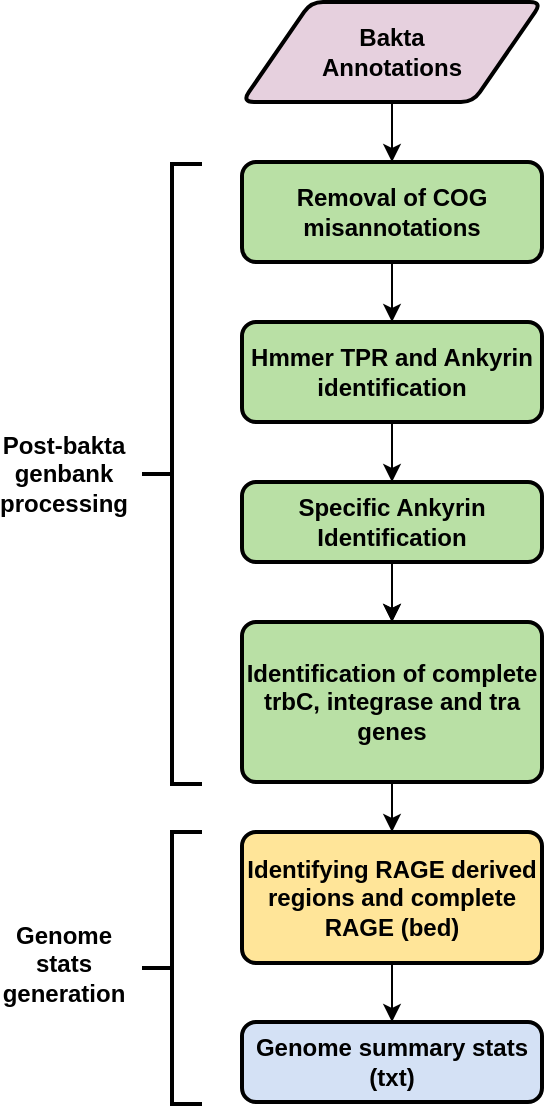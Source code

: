 <mxfile version="24.5.2" type="device">
  <diagram id="C5RBs43oDa-KdzZeNtuy" name="Page-1">
    <mxGraphModel dx="1134" dy="589" grid="1" gridSize="10" guides="1" tooltips="1" connect="1" arrows="1" fold="1" page="1" pageScale="1" pageWidth="827" pageHeight="1169" math="0" shadow="0">
      <root>
        <mxCell id="WIyWlLk6GJQsqaUBKTNV-0" />
        <mxCell id="WIyWlLk6GJQsqaUBKTNV-1" parent="WIyWlLk6GJQsqaUBKTNV-0" />
        <mxCell id="vfQhy-UZWvMGp9718YqG-2" style="edgeStyle=orthogonalEdgeStyle;rounded=0;orthogonalLoop=1;jettySize=auto;html=1;entryX=0.5;entryY=0;entryDx=0;entryDy=0;" edge="1" parent="WIyWlLk6GJQsqaUBKTNV-1" source="vfQhy-UZWvMGp9718YqG-0" target="vfQhy-UZWvMGp9718YqG-1">
          <mxGeometry relative="1" as="geometry" />
        </mxCell>
        <mxCell id="vfQhy-UZWvMGp9718YqG-0" value="&lt;b&gt;Bakta&lt;/b&gt;&lt;div&gt;&lt;b&gt;Annotations&lt;/b&gt;&lt;/div&gt;" style="shape=parallelogram;html=1;strokeWidth=2;perimeter=parallelogramPerimeter;whiteSpace=wrap;rounded=1;arcSize=12;size=0.23;fillStyle=solid;fillColor=#E6D0DE;" vertex="1" parent="WIyWlLk6GJQsqaUBKTNV-1">
          <mxGeometry x="199" y="89" width="150" height="50" as="geometry" />
        </mxCell>
        <mxCell id="vfQhy-UZWvMGp9718YqG-4" style="edgeStyle=orthogonalEdgeStyle;rounded=0;orthogonalLoop=1;jettySize=auto;html=1;exitX=0.5;exitY=1;exitDx=0;exitDy=0;" edge="1" parent="WIyWlLk6GJQsqaUBKTNV-1" source="vfQhy-UZWvMGp9718YqG-1" target="vfQhy-UZWvMGp9718YqG-3">
          <mxGeometry relative="1" as="geometry" />
        </mxCell>
        <mxCell id="vfQhy-UZWvMGp9718YqG-1" value="&lt;b&gt;Removal of COG misannotations&lt;/b&gt;" style="rounded=1;whiteSpace=wrap;html=1;absoluteArcSize=1;arcSize=14;strokeWidth=2;fillColor=#B9E0A5;" vertex="1" parent="WIyWlLk6GJQsqaUBKTNV-1">
          <mxGeometry x="199" y="169" width="150" height="50" as="geometry" />
        </mxCell>
        <mxCell id="vfQhy-UZWvMGp9718YqG-6" style="edgeStyle=orthogonalEdgeStyle;rounded=0;orthogonalLoop=1;jettySize=auto;html=1;exitX=0.5;exitY=1;exitDx=0;exitDy=0;" edge="1" parent="WIyWlLk6GJQsqaUBKTNV-1" source="vfQhy-UZWvMGp9718YqG-3" target="vfQhy-UZWvMGp9718YqG-5">
          <mxGeometry relative="1" as="geometry" />
        </mxCell>
        <mxCell id="vfQhy-UZWvMGp9718YqG-13" value="" style="edgeStyle=orthogonalEdgeStyle;rounded=0;orthogonalLoop=1;jettySize=auto;html=1;" edge="1" parent="WIyWlLk6GJQsqaUBKTNV-1" source="vfQhy-UZWvMGp9718YqG-3" target="vfQhy-UZWvMGp9718YqG-7">
          <mxGeometry relative="1" as="geometry" />
        </mxCell>
        <mxCell id="vfQhy-UZWvMGp9718YqG-3" value="&lt;b&gt;Hmmer TPR and Ankyrin identification&lt;/b&gt;" style="rounded=1;whiteSpace=wrap;html=1;absoluteArcSize=1;arcSize=14;strokeWidth=2;fillColor=#B9E0A5;" vertex="1" parent="WIyWlLk6GJQsqaUBKTNV-1">
          <mxGeometry x="199" y="249" width="150" height="50" as="geometry" />
        </mxCell>
        <mxCell id="vfQhy-UZWvMGp9718YqG-10" style="edgeStyle=orthogonalEdgeStyle;rounded=0;orthogonalLoop=1;jettySize=auto;html=1;exitX=0.5;exitY=1;exitDx=0;exitDy=0;entryX=0.5;entryY=0;entryDx=0;entryDy=0;" edge="1" parent="WIyWlLk6GJQsqaUBKTNV-1" source="vfQhy-UZWvMGp9718YqG-5" target="vfQhy-UZWvMGp9718YqG-7">
          <mxGeometry relative="1" as="geometry" />
        </mxCell>
        <mxCell id="vfQhy-UZWvMGp9718YqG-5" value="&lt;b&gt;Specific Ankyrin Identification&lt;/b&gt;" style="rounded=1;whiteSpace=wrap;html=1;absoluteArcSize=1;arcSize=14;strokeWidth=2;fillColor=#B9E0A5;" vertex="1" parent="WIyWlLk6GJQsqaUBKTNV-1">
          <mxGeometry x="199" y="329" width="150" height="40" as="geometry" />
        </mxCell>
        <mxCell id="vfQhy-UZWvMGp9718YqG-9" style="edgeStyle=orthogonalEdgeStyle;rounded=0;orthogonalLoop=1;jettySize=auto;html=1;exitX=0.5;exitY=1;exitDx=0;exitDy=0;entryX=0.5;entryY=0;entryDx=0;entryDy=0;" edge="1" parent="WIyWlLk6GJQsqaUBKTNV-1" source="vfQhy-UZWvMGp9718YqG-7" target="vfQhy-UZWvMGp9718YqG-8">
          <mxGeometry relative="1" as="geometry" />
        </mxCell>
        <mxCell id="vfQhy-UZWvMGp9718YqG-7" value="&lt;b&gt;Identification of complete trbC, integrase and tra genes&lt;/b&gt;" style="rounded=1;whiteSpace=wrap;html=1;absoluteArcSize=1;arcSize=14;strokeWidth=2;fillColor=#B9E0A5;" vertex="1" parent="WIyWlLk6GJQsqaUBKTNV-1">
          <mxGeometry x="199" y="399" width="150" height="80" as="geometry" />
        </mxCell>
        <mxCell id="vfQhy-UZWvMGp9718YqG-12" style="edgeStyle=orthogonalEdgeStyle;rounded=0;orthogonalLoop=1;jettySize=auto;html=1;exitX=0.5;exitY=1;exitDx=0;exitDy=0;entryX=0.5;entryY=0;entryDx=0;entryDy=0;" edge="1" parent="WIyWlLk6GJQsqaUBKTNV-1" source="vfQhy-UZWvMGp9718YqG-8" target="vfQhy-UZWvMGp9718YqG-11">
          <mxGeometry relative="1" as="geometry" />
        </mxCell>
        <mxCell id="vfQhy-UZWvMGp9718YqG-8" value="&lt;b&gt;Identifying RAGE derived regions and complete RAGE (bed)&lt;/b&gt;" style="rounded=1;whiteSpace=wrap;html=1;absoluteArcSize=1;arcSize=14;strokeWidth=2;fillColor=#FFE599;" vertex="1" parent="WIyWlLk6GJQsqaUBKTNV-1">
          <mxGeometry x="199" y="504" width="150" height="65.5" as="geometry" />
        </mxCell>
        <mxCell id="vfQhy-UZWvMGp9718YqG-11" value="&lt;b&gt;Genome summary stats (txt)&lt;/b&gt;" style="rounded=1;whiteSpace=wrap;html=1;absoluteArcSize=1;arcSize=14;strokeWidth=2;fillColor=#D4E1F5;" vertex="1" parent="WIyWlLk6GJQsqaUBKTNV-1">
          <mxGeometry x="199" y="599" width="150" height="40" as="geometry" />
        </mxCell>
        <mxCell id="vfQhy-UZWvMGp9718YqG-14" value="" style="strokeWidth=2;html=1;shape=mxgraph.flowchart.annotation_2;align=left;labelPosition=right;pointerEvents=1;" vertex="1" parent="WIyWlLk6GJQsqaUBKTNV-1">
          <mxGeometry x="149" y="170" width="30" height="310" as="geometry" />
        </mxCell>
        <mxCell id="vfQhy-UZWvMGp9718YqG-15" value="&lt;b&gt;Post-bakta genbank processing&lt;/b&gt;" style="text;html=1;align=center;verticalAlign=middle;whiteSpace=wrap;rounded=0;" vertex="1" parent="WIyWlLk6GJQsqaUBKTNV-1">
          <mxGeometry x="80" y="310" width="60" height="30" as="geometry" />
        </mxCell>
        <mxCell id="vfQhy-UZWvMGp9718YqG-16" value="" style="strokeWidth=2;html=1;shape=mxgraph.flowchart.annotation_2;align=left;labelPosition=right;pointerEvents=1;" vertex="1" parent="WIyWlLk6GJQsqaUBKTNV-1">
          <mxGeometry x="149" y="504" width="30" height="136" as="geometry" />
        </mxCell>
        <mxCell id="vfQhy-UZWvMGp9718YqG-17" value="&lt;b&gt;Genome stats generation&lt;/b&gt;" style="text;html=1;align=center;verticalAlign=middle;whiteSpace=wrap;rounded=0;" vertex="1" parent="WIyWlLk6GJQsqaUBKTNV-1">
          <mxGeometry x="80" y="555" width="60" height="30" as="geometry" />
        </mxCell>
      </root>
    </mxGraphModel>
  </diagram>
</mxfile>
